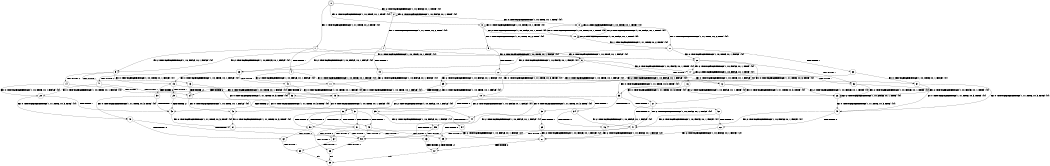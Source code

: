digraph BCG {
size = "7, 10.5";
center = TRUE;
node [shape = circle];
0 [peripheries = 2];
0 -> 1 [label = "EX !1 !ATOMIC_EXCH_BRANCH (1, +1, TRUE, +0, 2, TRUE) !{0}"];
0 -> 2 [label = "EX !2 !ATOMIC_EXCH_BRANCH (1, +0, FALSE, +0, 1, TRUE) !{0}"];
0 -> 3 [label = "EX !0 !ATOMIC_EXCH_BRANCH (1, +0, TRUE, +0, 1, TRUE) !{0}"];
1 -> 4 [label = "TERMINATE !1"];
1 -> 5 [label = "EX !2 !ATOMIC_EXCH_BRANCH (1, +0, FALSE, +0, 1, FALSE) !{0}"];
1 -> 6 [label = "EX !0 !ATOMIC_EXCH_BRANCH (1, +0, TRUE, +0, 1, FALSE) !{0}"];
2 -> 7 [label = "EX !1 !ATOMIC_EXCH_BRANCH (1, +1, TRUE, +0, 2, TRUE) !{0}"];
2 -> 8 [label = "EX !0 !ATOMIC_EXCH_BRANCH (1, +0, TRUE, +0, 1, TRUE) !{0}"];
2 -> 2 [label = "EX !2 !ATOMIC_EXCH_BRANCH (1, +0, FALSE, +0, 1, TRUE) !{0}"];
3 -> 9 [label = "EX !1 !ATOMIC_EXCH_BRANCH (1, +1, TRUE, +0, 2, TRUE) !{0}"];
3 -> 10 [label = "EX !2 !ATOMIC_EXCH_BRANCH (1, +0, FALSE, +0, 1, TRUE) !{0}"];
3 -> 3 [label = "EX !0 !ATOMIC_EXCH_BRANCH (1, +0, TRUE, +0, 1, TRUE) !{0}"];
4 -> 11 [label = "EX !2 !ATOMIC_EXCH_BRANCH (1, +0, FALSE, +0, 1, FALSE) !{0}"];
4 -> 12 [label = "EX !0 !ATOMIC_EXCH_BRANCH (1, +0, TRUE, +0, 1, FALSE) !{0}"];
5 -> 13 [label = "TERMINATE !1"];
5 -> 14 [label = "TERMINATE !2"];
5 -> 15 [label = "EX !0 !ATOMIC_EXCH_BRANCH (1, +0, TRUE, +0, 1, FALSE) !{0}"];
6 -> 16 [label = "TERMINATE !1"];
6 -> 17 [label = "EX !2 !ATOMIC_EXCH_BRANCH (1, +0, FALSE, +0, 1, TRUE) !{0}"];
6 -> 18 [label = "EX !0 !ATOMIC_EXCH_BRANCH (1, +1, TRUE, +0, 3, TRUE) !{0}"];
7 -> 19 [label = "TERMINATE !1"];
7 -> 20 [label = "EX !0 !ATOMIC_EXCH_BRANCH (1, +0, TRUE, +0, 1, FALSE) !{0}"];
7 -> 5 [label = "EX !2 !ATOMIC_EXCH_BRANCH (1, +0, FALSE, +0, 1, FALSE) !{0}"];
8 -> 21 [label = "EX !1 !ATOMIC_EXCH_BRANCH (1, +1, TRUE, +0, 2, TRUE) !{0}"];
8 -> 10 [label = "EX !2 !ATOMIC_EXCH_BRANCH (1, +0, FALSE, +0, 1, TRUE) !{0}"];
8 -> 8 [label = "EX !0 !ATOMIC_EXCH_BRANCH (1, +0, TRUE, +0, 1, TRUE) !{0}"];
9 -> 22 [label = "TERMINATE !1"];
9 -> 23 [label = "EX !2 !ATOMIC_EXCH_BRANCH (1, +0, FALSE, +0, 1, FALSE) !{0}"];
9 -> 6 [label = "EX !0 !ATOMIC_EXCH_BRANCH (1, +0, TRUE, +0, 1, FALSE) !{0}"];
10 -> 21 [label = "EX !1 !ATOMIC_EXCH_BRANCH (1, +1, TRUE, +0, 2, TRUE) !{0}"];
10 -> 10 [label = "EX !2 !ATOMIC_EXCH_BRANCH (1, +0, FALSE, +0, 1, TRUE) !{0}"];
10 -> 8 [label = "EX !0 !ATOMIC_EXCH_BRANCH (1, +0, TRUE, +0, 1, TRUE) !{0}"];
11 -> 24 [label = "TERMINATE !2"];
11 -> 25 [label = "EX !0 !ATOMIC_EXCH_BRANCH (1, +0, TRUE, +0, 1, FALSE) !{0}"];
12 -> 26 [label = "EX !2 !ATOMIC_EXCH_BRANCH (1, +0, FALSE, +0, 1, TRUE) !{0}"];
12 -> 27 [label = "EX !0 !ATOMIC_EXCH_BRANCH (1, +1, TRUE, +0, 3, TRUE) !{0}"];
13 -> 24 [label = "TERMINATE !2"];
13 -> 25 [label = "EX !0 !ATOMIC_EXCH_BRANCH (1, +0, TRUE, +0, 1, FALSE) !{0}"];
14 -> 24 [label = "TERMINATE !1"];
14 -> 28 [label = "EX !0 !ATOMIC_EXCH_BRANCH (1, +0, TRUE, +0, 1, FALSE) !{0}"];
15 -> 29 [label = "TERMINATE !1"];
15 -> 30 [label = "TERMINATE !2"];
15 -> 31 [label = "EX !0 !ATOMIC_EXCH_BRANCH (1, +1, TRUE, +0, 3, TRUE) !{0}"];
16 -> 26 [label = "EX !2 !ATOMIC_EXCH_BRANCH (1, +0, FALSE, +0, 1, TRUE) !{0}"];
16 -> 27 [label = "EX !0 !ATOMIC_EXCH_BRANCH (1, +1, TRUE, +0, 3, TRUE) !{0}"];
17 -> 32 [label = "TERMINATE !1"];
17 -> 17 [label = "EX !2 !ATOMIC_EXCH_BRANCH (1, +0, FALSE, +0, 1, TRUE) !{0}"];
17 -> 33 [label = "EX !0 !ATOMIC_EXCH_BRANCH (1, +1, TRUE, +0, 3, TRUE) !{0}"];
18 -> 34 [label = "TERMINATE !1"];
18 -> 35 [label = "TERMINATE !0"];
18 -> 36 [label = "EX !2 !ATOMIC_EXCH_BRANCH (1, +0, FALSE, +0, 1, FALSE) !{0}"];
19 -> 37 [label = "EX !0 !ATOMIC_EXCH_BRANCH (1, +0, TRUE, +0, 1, FALSE) !{0}"];
19 -> 11 [label = "EX !2 !ATOMIC_EXCH_BRANCH (1, +0, FALSE, +0, 1, FALSE) !{0}"];
20 -> 32 [label = "TERMINATE !1"];
20 -> 17 [label = "EX !2 !ATOMIC_EXCH_BRANCH (1, +0, FALSE, +0, 1, TRUE) !{0}"];
20 -> 33 [label = "EX !0 !ATOMIC_EXCH_BRANCH (1, +1, TRUE, +0, 3, TRUE) !{0}"];
21 -> 38 [label = "TERMINATE !1"];
21 -> 23 [label = "EX !2 !ATOMIC_EXCH_BRANCH (1, +0, FALSE, +0, 1, FALSE) !{0}"];
21 -> 20 [label = "EX !0 !ATOMIC_EXCH_BRANCH (1, +0, TRUE, +0, 1, FALSE) !{0}"];
22 -> 39 [label = "EX !2 !ATOMIC_EXCH_BRANCH (1, +0, FALSE, +0, 1, FALSE) !{0}"];
22 -> 12 [label = "EX !0 !ATOMIC_EXCH_BRANCH (1, +0, TRUE, +0, 1, FALSE) !{0}"];
23 -> 40 [label = "TERMINATE !1"];
23 -> 41 [label = "TERMINATE !2"];
23 -> 15 [label = "EX !0 !ATOMIC_EXCH_BRANCH (1, +0, TRUE, +0, 1, FALSE) !{0}"];
24 -> 42 [label = "EX !0 !ATOMIC_EXCH_BRANCH (1, +0, TRUE, +0, 1, FALSE) !{0}"];
25 -> 43 [label = "TERMINATE !2"];
25 -> 44 [label = "EX !0 !ATOMIC_EXCH_BRANCH (1, +1, TRUE, +0, 3, TRUE) !{0}"];
26 -> 26 [label = "EX !2 !ATOMIC_EXCH_BRANCH (1, +0, FALSE, +0, 1, TRUE) !{0}"];
26 -> 45 [label = "EX !0 !ATOMIC_EXCH_BRANCH (1, +1, TRUE, +0, 3, TRUE) !{0}"];
27 -> 46 [label = "TERMINATE !0"];
27 -> 47 [label = "EX !2 !ATOMIC_EXCH_BRANCH (1, +0, FALSE, +0, 1, FALSE) !{0}"];
28 -> 43 [label = "TERMINATE !1"];
28 -> 48 [label = "EX !0 !ATOMIC_EXCH_BRANCH (1, +1, TRUE, +0, 3, TRUE) !{0}"];
29 -> 43 [label = "TERMINATE !2"];
29 -> 44 [label = "EX !0 !ATOMIC_EXCH_BRANCH (1, +1, TRUE, +0, 3, TRUE) !{0}"];
30 -> 43 [label = "TERMINATE !1"];
30 -> 48 [label = "EX !0 !ATOMIC_EXCH_BRANCH (1, +1, TRUE, +0, 3, TRUE) !{0}"];
31 -> 49 [label = "TERMINATE !1"];
31 -> 50 [label = "TERMINATE !2"];
31 -> 51 [label = "TERMINATE !0"];
32 -> 26 [label = "EX !2 !ATOMIC_EXCH_BRANCH (1, +0, FALSE, +0, 1, TRUE) !{0}"];
32 -> 45 [label = "EX !0 !ATOMIC_EXCH_BRANCH (1, +1, TRUE, +0, 3, TRUE) !{0}"];
33 -> 52 [label = "TERMINATE !1"];
33 -> 53 [label = "TERMINATE !0"];
33 -> 36 [label = "EX !2 !ATOMIC_EXCH_BRANCH (1, +0, FALSE, +0, 1, FALSE) !{0}"];
34 -> 46 [label = "TERMINATE !0"];
34 -> 47 [label = "EX !2 !ATOMIC_EXCH_BRANCH (1, +0, FALSE, +0, 1, FALSE) !{0}"];
35 -> 54 [label = "TERMINATE !1"];
35 -> 55 [label = "EX !2 !ATOMIC_EXCH_BRANCH (1, +0, FALSE, +0, 1, FALSE) !{1}"];
36 -> 49 [label = "TERMINATE !1"];
36 -> 50 [label = "TERMINATE !2"];
36 -> 51 [label = "TERMINATE !0"];
37 -> 26 [label = "EX !2 !ATOMIC_EXCH_BRANCH (1, +0, FALSE, +0, 1, TRUE) !{0}"];
37 -> 45 [label = "EX !0 !ATOMIC_EXCH_BRANCH (1, +1, TRUE, +0, 3, TRUE) !{0}"];
38 -> 39 [label = "EX !2 !ATOMIC_EXCH_BRANCH (1, +0, FALSE, +0, 1, FALSE) !{0}"];
38 -> 37 [label = "EX !0 !ATOMIC_EXCH_BRANCH (1, +0, TRUE, +0, 1, FALSE) !{0}"];
39 -> 56 [label = "TERMINATE !2"];
39 -> 25 [label = "EX !0 !ATOMIC_EXCH_BRANCH (1, +0, TRUE, +0, 1, FALSE) !{0}"];
40 -> 56 [label = "TERMINATE !2"];
40 -> 25 [label = "EX !0 !ATOMIC_EXCH_BRANCH (1, +0, TRUE, +0, 1, FALSE) !{0}"];
41 -> 56 [label = "TERMINATE !1"];
41 -> 28 [label = "EX !0 !ATOMIC_EXCH_BRANCH (1, +0, TRUE, +0, 1, FALSE) !{0}"];
42 -> 57 [label = "EX !0 !ATOMIC_EXCH_BRANCH (1, +1, TRUE, +0, 3, TRUE) !{0}"];
43 -> 57 [label = "EX !0 !ATOMIC_EXCH_BRANCH (1, +1, TRUE, +0, 3, TRUE) !{0}"];
44 -> 58 [label = "TERMINATE !2"];
44 -> 59 [label = "TERMINATE !0"];
45 -> 60 [label = "TERMINATE !0"];
45 -> 47 [label = "EX !2 !ATOMIC_EXCH_BRANCH (1, +0, FALSE, +0, 1, FALSE) !{0}"];
46 -> 61 [label = "EX !2 !ATOMIC_EXCH_BRANCH (1, +0, FALSE, +0, 1, FALSE) !{2}"];
47 -> 58 [label = "TERMINATE !2"];
47 -> 59 [label = "TERMINATE !0"];
48 -> 58 [label = "TERMINATE !1"];
48 -> 62 [label = "TERMINATE !0"];
49 -> 58 [label = "TERMINATE !2"];
49 -> 59 [label = "TERMINATE !0"];
50 -> 58 [label = "TERMINATE !1"];
50 -> 62 [label = "TERMINATE !0"];
51 -> 63 [label = "TERMINATE !1"];
51 -> 64 [label = "TERMINATE !2"];
52 -> 60 [label = "TERMINATE !0"];
52 -> 47 [label = "EX !2 !ATOMIC_EXCH_BRANCH (1, +0, FALSE, +0, 1, FALSE) !{0}"];
53 -> 65 [label = "TERMINATE !1"];
53 -> 55 [label = "EX !2 !ATOMIC_EXCH_BRANCH (1, +0, FALSE, +0, 1, FALSE) !{1}"];
54 -> 61 [label = "EX !2 !ATOMIC_EXCH_BRANCH (1, +0, FALSE, +0, 1, FALSE) !{2}"];
55 -> 63 [label = "TERMINATE !1"];
55 -> 64 [label = "TERMINATE !2"];
56 -> 42 [label = "EX !0 !ATOMIC_EXCH_BRANCH (1, +0, TRUE, +0, 1, FALSE) !{0}"];
57 -> 66 [label = "TERMINATE !0"];
58 -> 66 [label = "TERMINATE !0"];
59 -> 67 [label = "TERMINATE !2"];
60 -> 61 [label = "EX !2 !ATOMIC_EXCH_BRANCH (1, +0, FALSE, +0, 1, FALSE) !{2}"];
61 -> 67 [label = "TERMINATE !2"];
62 -> 68 [label = "TERMINATE !1"];
63 -> 67 [label = "TERMINATE !2"];
64 -> 68 [label = "TERMINATE !1"];
65 -> 61 [label = "EX !2 !ATOMIC_EXCH_BRANCH (1, +0, FALSE, +0, 1, FALSE) !{2}"];
66 -> 69 [label = "exit"];
67 -> 69 [label = "exit"];
68 -> 69 [label = "exit"];
}
